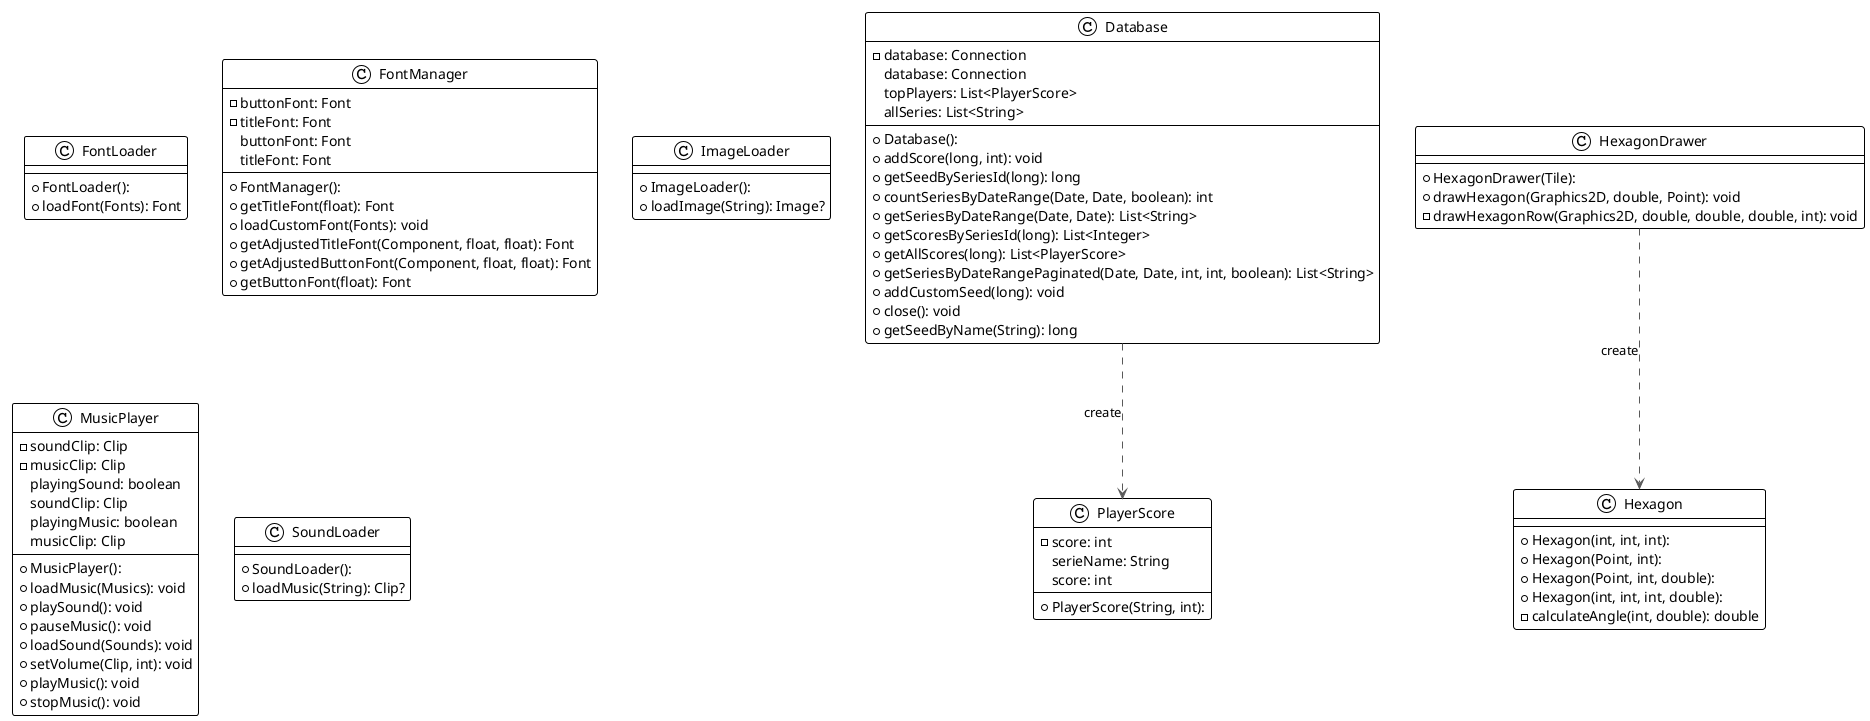 @startuml utils
!theme plain
top to bottom direction
skinparam linetype ortho

class Database {
  + Database(): 
  - database: Connection
  + addScore(long, int): void
  + getSeedBySeriesId(long): long
  + countSeriesByDateRange(Date, Date, boolean): int
  + getSeriesByDateRange(Date, Date): List<String>
  + getScoresBySeriesId(long): List<Integer>
  + getAllScores(long): List<PlayerScore>
  + getSeriesByDateRangePaginated(Date, Date, int, int, boolean): List<String>
  + addCustomSeed(long): void
  + close(): void
  + getSeedByName(String): long
   database: Connection
   topPlayers: List<PlayerScore>
   allSeries: List<String>
}
class FontLoader {
  + FontLoader(): 
  + loadFont(Fonts): Font
}
class FontManager {
  + FontManager(): 
  - buttonFont: Font
  - titleFont: Font
  + getTitleFont(float): Font
  + loadCustomFont(Fonts): void
  + getAdjustedTitleFont(Component, float, float): Font
  + getAdjustedButtonFont(Component, float, float): Font
  + getButtonFont(float): Font
   buttonFont: Font
   titleFont: Font
}
class Hexagon {
  + Hexagon(int, int, int): 
  + Hexagon(Point, int): 
  + Hexagon(Point, int, double): 
  + Hexagon(int, int, int, double): 
  - calculateAngle(int, double): double
}
class HexagonDrawer {
  + HexagonDrawer(Tile): 
  + drawHexagon(Graphics2D, double, Point): void
  - drawHexagonRow(Graphics2D, double, double, double, int): void
}
class ImageLoader {
  + ImageLoader(): 
  + loadImage(String): Image?
}
class MusicPlayer {
  + MusicPlayer(): 
  - soundClip: Clip
  - musicClip: Clip
  + loadMusic(Musics): void
  + playSound(): void
  + pauseMusic(): void
  + loadSound(Sounds): void
  + setVolume(Clip, int): void
  + playMusic(): void
  + stopMusic(): void
   playingSound: boolean
   soundClip: Clip
   playingMusic: boolean
   musicClip: Clip
}
class PlayerScore {
  + PlayerScore(String, int): 
  - score: int
   serieName: String
   score: int
}
class SoundLoader {
  + SoundLoader(): 
  + loadMusic(String): Clip?
}

Database       -[#595959,dashed]->  PlayerScore   : "«create»"
HexagonDrawer  -[#595959,dashed]->  Hexagon       : "«create»"
@enduml